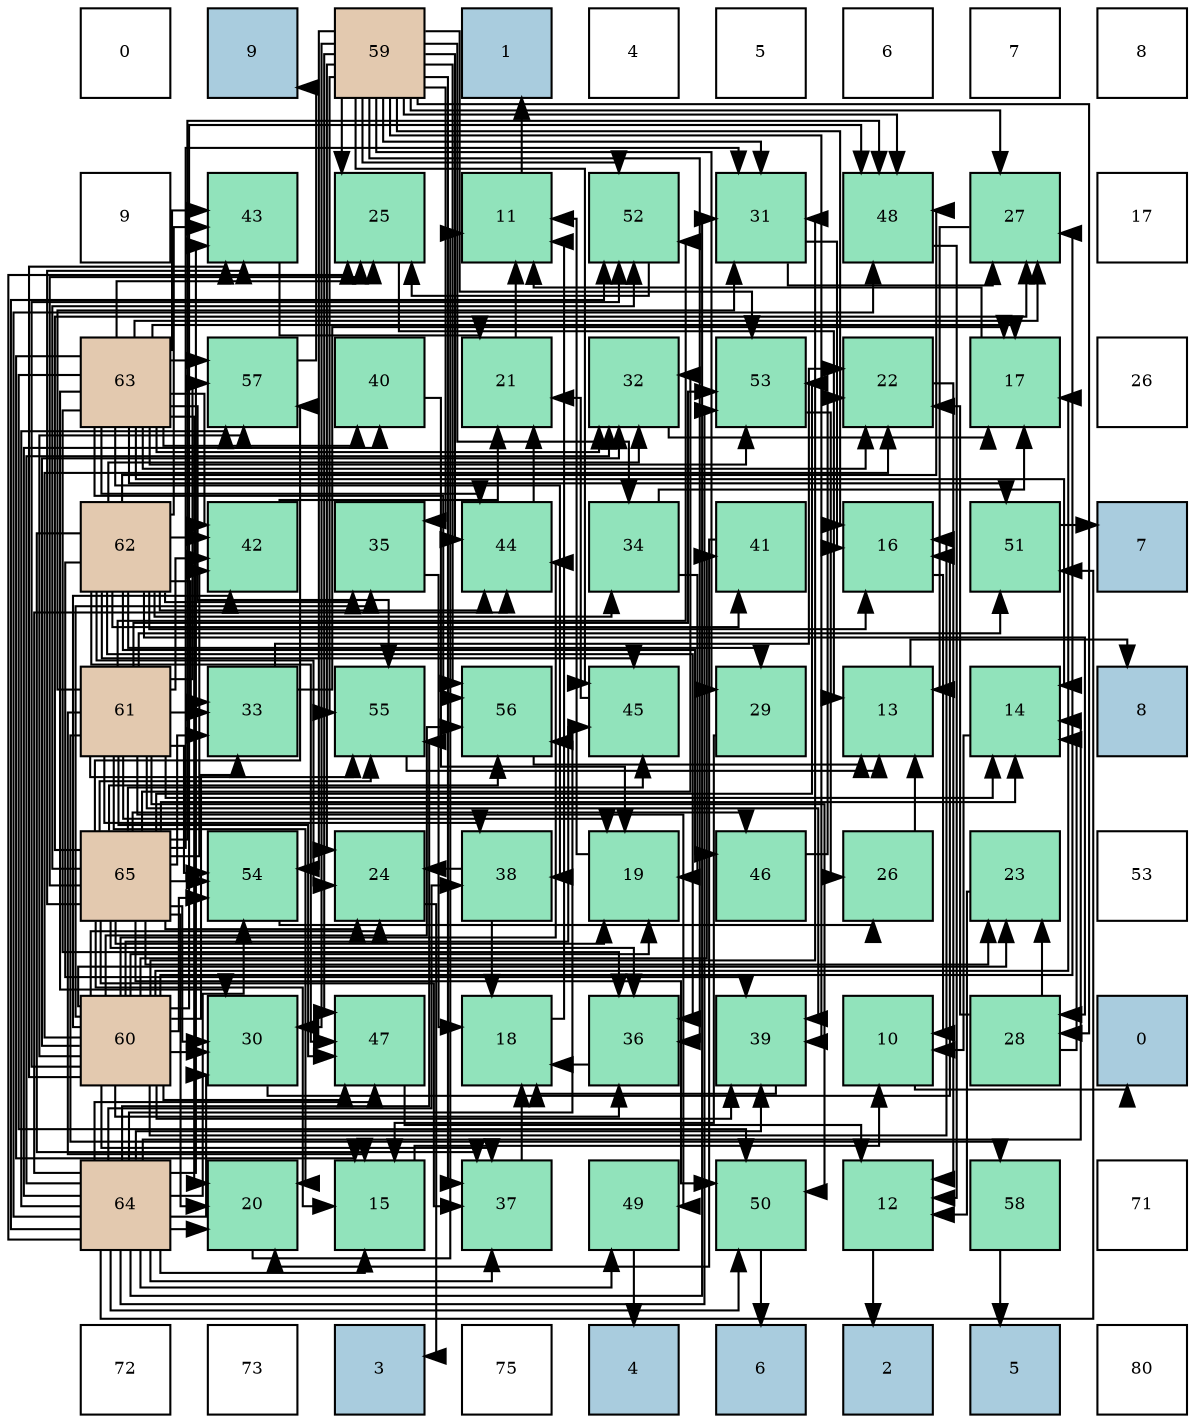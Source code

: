 digraph layout{
 rankdir=TB;
 splines=ortho;
 node [style=filled shape=square fixedsize=true width=0.6];
0[label="0", fontsize=8, fillcolor="#ffffff"];
1[label="9", fontsize=8, fillcolor="#a9ccde"];
2[label="59", fontsize=8, fillcolor="#e3c9af"];
3[label="1", fontsize=8, fillcolor="#a9ccde"];
4[label="4", fontsize=8, fillcolor="#ffffff"];
5[label="5", fontsize=8, fillcolor="#ffffff"];
6[label="6", fontsize=8, fillcolor="#ffffff"];
7[label="7", fontsize=8, fillcolor="#ffffff"];
8[label="8", fontsize=8, fillcolor="#ffffff"];
9[label="9", fontsize=8, fillcolor="#ffffff"];
10[label="43", fontsize=8, fillcolor="#91e3bb"];
11[label="25", fontsize=8, fillcolor="#91e3bb"];
12[label="11", fontsize=8, fillcolor="#91e3bb"];
13[label="52", fontsize=8, fillcolor="#91e3bb"];
14[label="31", fontsize=8, fillcolor="#91e3bb"];
15[label="48", fontsize=8, fillcolor="#91e3bb"];
16[label="27", fontsize=8, fillcolor="#91e3bb"];
17[label="17", fontsize=8, fillcolor="#ffffff"];
18[label="63", fontsize=8, fillcolor="#e3c9af"];
19[label="57", fontsize=8, fillcolor="#91e3bb"];
20[label="40", fontsize=8, fillcolor="#91e3bb"];
21[label="21", fontsize=8, fillcolor="#91e3bb"];
22[label="32", fontsize=8, fillcolor="#91e3bb"];
23[label="53", fontsize=8, fillcolor="#91e3bb"];
24[label="22", fontsize=8, fillcolor="#91e3bb"];
25[label="17", fontsize=8, fillcolor="#91e3bb"];
26[label="26", fontsize=8, fillcolor="#ffffff"];
27[label="62", fontsize=8, fillcolor="#e3c9af"];
28[label="42", fontsize=8, fillcolor="#91e3bb"];
29[label="35", fontsize=8, fillcolor="#91e3bb"];
30[label="44", fontsize=8, fillcolor="#91e3bb"];
31[label="34", fontsize=8, fillcolor="#91e3bb"];
32[label="41", fontsize=8, fillcolor="#91e3bb"];
33[label="16", fontsize=8, fillcolor="#91e3bb"];
34[label="51", fontsize=8, fillcolor="#91e3bb"];
35[label="7", fontsize=8, fillcolor="#a9ccde"];
36[label="61", fontsize=8, fillcolor="#e3c9af"];
37[label="33", fontsize=8, fillcolor="#91e3bb"];
38[label="55", fontsize=8, fillcolor="#91e3bb"];
39[label="56", fontsize=8, fillcolor="#91e3bb"];
40[label="45", fontsize=8, fillcolor="#91e3bb"];
41[label="29", fontsize=8, fillcolor="#91e3bb"];
42[label="13", fontsize=8, fillcolor="#91e3bb"];
43[label="14", fontsize=8, fillcolor="#91e3bb"];
44[label="8", fontsize=8, fillcolor="#a9ccde"];
45[label="65", fontsize=8, fillcolor="#e3c9af"];
46[label="54", fontsize=8, fillcolor="#91e3bb"];
47[label="24", fontsize=8, fillcolor="#91e3bb"];
48[label="38", fontsize=8, fillcolor="#91e3bb"];
49[label="19", fontsize=8, fillcolor="#91e3bb"];
50[label="46", fontsize=8, fillcolor="#91e3bb"];
51[label="26", fontsize=8, fillcolor="#91e3bb"];
52[label="23", fontsize=8, fillcolor="#91e3bb"];
53[label="53", fontsize=8, fillcolor="#ffffff"];
54[label="60", fontsize=8, fillcolor="#e3c9af"];
55[label="30", fontsize=8, fillcolor="#91e3bb"];
56[label="47", fontsize=8, fillcolor="#91e3bb"];
57[label="18", fontsize=8, fillcolor="#91e3bb"];
58[label="36", fontsize=8, fillcolor="#91e3bb"];
59[label="39", fontsize=8, fillcolor="#91e3bb"];
60[label="10", fontsize=8, fillcolor="#91e3bb"];
61[label="28", fontsize=8, fillcolor="#91e3bb"];
62[label="0", fontsize=8, fillcolor="#a9ccde"];
63[label="64", fontsize=8, fillcolor="#e3c9af"];
64[label="20", fontsize=8, fillcolor="#91e3bb"];
65[label="15", fontsize=8, fillcolor="#91e3bb"];
66[label="37", fontsize=8, fillcolor="#91e3bb"];
67[label="49", fontsize=8, fillcolor="#91e3bb"];
68[label="50", fontsize=8, fillcolor="#91e3bb"];
69[label="12", fontsize=8, fillcolor="#91e3bb"];
70[label="58", fontsize=8, fillcolor="#91e3bb"];
71[label="71", fontsize=8, fillcolor="#ffffff"];
72[label="72", fontsize=8, fillcolor="#ffffff"];
73[label="73", fontsize=8, fillcolor="#ffffff"];
74[label="3", fontsize=8, fillcolor="#a9ccde"];
75[label="75", fontsize=8, fillcolor="#ffffff"];
76[label="4", fontsize=8, fillcolor="#a9ccde"];
77[label="6", fontsize=8, fillcolor="#a9ccde"];
78[label="2", fontsize=8, fillcolor="#a9ccde"];
79[label="5", fontsize=8, fillcolor="#a9ccde"];
80[label="80", fontsize=8, fillcolor="#ffffff"];
edge [constraint=false, style=vis];60 -> 62;
12 -> 3;
69 -> 78;
42 -> 44;
43 -> 60;
65 -> 60;
33 -> 60;
25 -> 12;
57 -> 12;
49 -> 12;
64 -> 12;
21 -> 12;
24 -> 69;
52 -> 69;
47 -> 74;
11 -> 42;
51 -> 42;
16 -> 42;
61 -> 43;
61 -> 24;
61 -> 52;
41 -> 65;
55 -> 33;
14 -> 33;
14 -> 16;
22 -> 25;
37 -> 25;
37 -> 24;
31 -> 25;
31 -> 49;
29 -> 57;
58 -> 57;
66 -> 57;
48 -> 57;
48 -> 47;
59 -> 57;
20 -> 49;
32 -> 64;
28 -> 21;
10 -> 21;
30 -> 21;
40 -> 21;
50 -> 24;
56 -> 69;
15 -> 69;
67 -> 76;
68 -> 77;
34 -> 35;
13 -> 11;
23 -> 51;
46 -> 51;
38 -> 42;
39 -> 42;
19 -> 1;
70 -> 79;
2 -> 33;
2 -> 47;
2 -> 11;
2 -> 16;
2 -> 61;
2 -> 41;
2 -> 55;
2 -> 14;
2 -> 31;
2 -> 29;
2 -> 58;
2 -> 66;
2 -> 59;
2 -> 30;
2 -> 40;
2 -> 56;
2 -> 15;
2 -> 13;
2 -> 23;
2 -> 46;
2 -> 38;
2 -> 39;
54 -> 33;
54 -> 25;
54 -> 49;
54 -> 24;
54 -> 52;
54 -> 47;
54 -> 16;
54 -> 55;
54 -> 14;
54 -> 22;
54 -> 37;
54 -> 29;
54 -> 58;
54 -> 66;
54 -> 59;
54 -> 32;
54 -> 28;
54 -> 10;
54 -> 30;
54 -> 40;
54 -> 56;
54 -> 15;
54 -> 13;
54 -> 46;
54 -> 39;
54 -> 19;
36 -> 43;
36 -> 65;
36 -> 49;
36 -> 64;
36 -> 14;
36 -> 37;
36 -> 48;
36 -> 59;
36 -> 28;
36 -> 56;
36 -> 67;
36 -> 68;
36 -> 34;
36 -> 13;
36 -> 23;
36 -> 46;
36 -> 38;
36 -> 19;
36 -> 70;
27 -> 33;
27 -> 47;
27 -> 61;
27 -> 41;
27 -> 22;
27 -> 37;
27 -> 31;
27 -> 29;
27 -> 58;
27 -> 66;
27 -> 59;
27 -> 32;
27 -> 28;
27 -> 10;
27 -> 30;
27 -> 40;
27 -> 50;
27 -> 56;
27 -> 15;
18 -> 43;
18 -> 65;
18 -> 25;
18 -> 64;
18 -> 24;
18 -> 11;
18 -> 16;
18 -> 55;
18 -> 22;
18 -> 58;
18 -> 48;
18 -> 20;
18 -> 28;
18 -> 10;
18 -> 30;
18 -> 68;
18 -> 34;
18 -> 23;
18 -> 38;
18 -> 39;
18 -> 19;
63 -> 43;
63 -> 65;
63 -> 64;
63 -> 11;
63 -> 55;
63 -> 14;
63 -> 22;
63 -> 66;
63 -> 48;
63 -> 59;
63 -> 20;
63 -> 10;
63 -> 30;
63 -> 56;
63 -> 15;
63 -> 67;
63 -> 68;
63 -> 34;
63 -> 13;
63 -> 23;
63 -> 46;
63 -> 38;
63 -> 39;
63 -> 19;
45 -> 43;
45 -> 65;
45 -> 49;
45 -> 64;
45 -> 52;
45 -> 47;
45 -> 11;
45 -> 16;
45 -> 55;
45 -> 14;
45 -> 22;
45 -> 37;
45 -> 58;
45 -> 66;
45 -> 28;
45 -> 10;
45 -> 40;
45 -> 50;
45 -> 15;
45 -> 68;
45 -> 13;
45 -> 23;
45 -> 46;
45 -> 38;
45 -> 39;
45 -> 19;
edge [constraint=true, style=invis];
0 -> 9 -> 18 -> 27 -> 36 -> 45 -> 54 -> 63 -> 72;
1 -> 10 -> 19 -> 28 -> 37 -> 46 -> 55 -> 64 -> 73;
2 -> 11 -> 20 -> 29 -> 38 -> 47 -> 56 -> 65 -> 74;
3 -> 12 -> 21 -> 30 -> 39 -> 48 -> 57 -> 66 -> 75;
4 -> 13 -> 22 -> 31 -> 40 -> 49 -> 58 -> 67 -> 76;
5 -> 14 -> 23 -> 32 -> 41 -> 50 -> 59 -> 68 -> 77;
6 -> 15 -> 24 -> 33 -> 42 -> 51 -> 60 -> 69 -> 78;
7 -> 16 -> 25 -> 34 -> 43 -> 52 -> 61 -> 70 -> 79;
8 -> 17 -> 26 -> 35 -> 44 -> 53 -> 62 -> 71 -> 80;
rank = same {0 -> 1 -> 2 -> 3 -> 4 -> 5 -> 6 -> 7 -> 8};
rank = same {9 -> 10 -> 11 -> 12 -> 13 -> 14 -> 15 -> 16 -> 17};
rank = same {18 -> 19 -> 20 -> 21 -> 22 -> 23 -> 24 -> 25 -> 26};
rank = same {27 -> 28 -> 29 -> 30 -> 31 -> 32 -> 33 -> 34 -> 35};
rank = same {36 -> 37 -> 38 -> 39 -> 40 -> 41 -> 42 -> 43 -> 44};
rank = same {45 -> 46 -> 47 -> 48 -> 49 -> 50 -> 51 -> 52 -> 53};
rank = same {54 -> 55 -> 56 -> 57 -> 58 -> 59 -> 60 -> 61 -> 62};
rank = same {63 -> 64 -> 65 -> 66 -> 67 -> 68 -> 69 -> 70 -> 71};
rank = same {72 -> 73 -> 74 -> 75 -> 76 -> 77 -> 78 -> 79 -> 80};
}